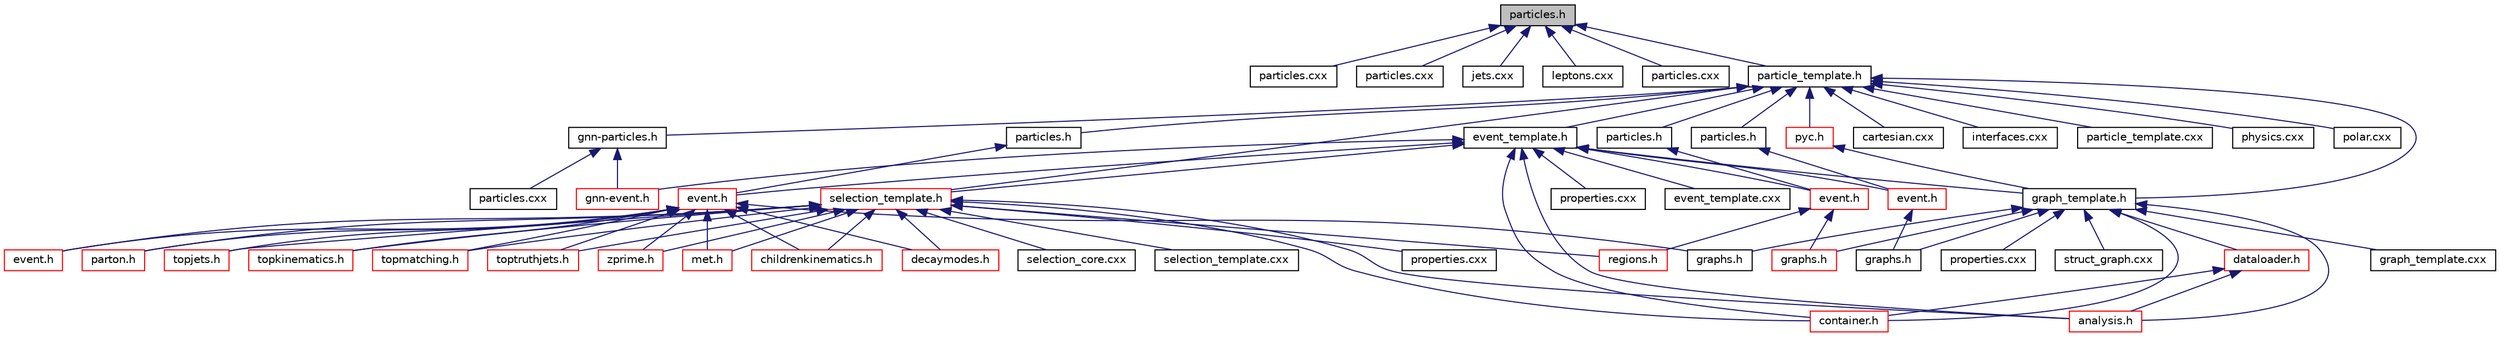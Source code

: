 digraph "particles.h"
{
 // INTERACTIVE_SVG=YES
 // LATEX_PDF_SIZE
  edge [fontname="Helvetica",fontsize="10",labelfontname="Helvetica",labelfontsize="10"];
  node [fontname="Helvetica",fontsize="10",shape=record];
  Node1 [label="particles.h",height=0.2,width=0.4,color="black", fillcolor="grey75", style="filled", fontcolor="black",tooltip=" "];
  Node1 -> Node2 [dir="back",color="midnightblue",fontsize="10",style="solid",fontname="Helvetica"];
  Node2 [label="particles.cxx",height=0.2,width=0.4,color="black", fillcolor="white", style="filled",URL="$bsm__4tops_2cxx_2particles_8cxx.html",tooltip=" "];
  Node1 -> Node3 [dir="back",color="midnightblue",fontsize="10",style="solid",fontname="Helvetica"];
  Node3 [label="particles.cxx",height=0.2,width=0.4,color="black", fillcolor="white", style="filled",URL="$exp__mc20_2cxx_2particles_8cxx.html",tooltip=" "];
  Node1 -> Node4 [dir="back",color="midnightblue",fontsize="10",style="solid",fontname="Helvetica"];
  Node4 [label="jets.cxx",height=0.2,width=0.4,color="black", fillcolor="white", style="filled",URL="$jets_8cxx.html",tooltip=" "];
  Node1 -> Node5 [dir="back",color="midnightblue",fontsize="10",style="solid",fontname="Helvetica"];
  Node5 [label="leptons.cxx",height=0.2,width=0.4,color="black", fillcolor="white", style="filled",URL="$leptons_8cxx.html",tooltip=" "];
  Node1 -> Node6 [dir="back",color="midnightblue",fontsize="10",style="solid",fontname="Helvetica"];
  Node6 [label="particles.cxx",height=0.2,width=0.4,color="black", fillcolor="white", style="filled",URL="$ssml__mc20_2cxx_2particles_8cxx.html",tooltip=" "];
  Node1 -> Node7 [dir="back",color="midnightblue",fontsize="10",style="solid",fontname="Helvetica"];
  Node7 [label="particle_template.h",height=0.2,width=0.4,color="black", fillcolor="white", style="filled",URL="$particle__template_8h.html",tooltip=" "];
  Node7 -> Node8 [dir="back",color="midnightblue",fontsize="10",style="solid",fontname="Helvetica"];
  Node8 [label="particles.h",height=0.2,width=0.4,color="black", fillcolor="white", style="filled",URL="$events_2bsm__4tops_2include_2bsm__4tops_2particles_8h.html",tooltip=" "];
  Node8 -> Node9 [dir="back",color="midnightblue",fontsize="10",style="solid",fontname="Helvetica"];
  Node9 [label="event.h",height=0.2,width=0.4,color="red", fillcolor="white", style="filled",URL="$events_2bsm__4tops_2include_2bsm__4tops_2event_8h.html",tooltip=" "];
  Node9 -> Node10 [dir="back",color="midnightblue",fontsize="10",style="solid",fontname="Helvetica"];
  Node10 [label="graphs.h",height=0.2,width=0.4,color="black", fillcolor="white", style="filled",URL="$bsm__4tops_2include_2bsm__4tops_2graphs_8h.html",tooltip=" "];
  Node9 -> Node11 [dir="back",color="midnightblue",fontsize="10",style="solid",fontname="Helvetica"];
  Node11 [label="met.h",height=0.2,width=0.4,color="red", fillcolor="white", style="filled",URL="$met_8h.html",tooltip=" "];
  Node9 -> Node13 [dir="back",color="midnightblue",fontsize="10",style="solid",fontname="Helvetica"];
  Node13 [label="childrenkinematics.h",height=0.2,width=0.4,color="red", fillcolor="white", style="filled",URL="$childrenkinematics_8h.html",tooltip=" "];
  Node9 -> Node15 [dir="back",color="midnightblue",fontsize="10",style="solid",fontname="Helvetica"];
  Node15 [label="decaymodes.h",height=0.2,width=0.4,color="red", fillcolor="white", style="filled",URL="$decaymodes_8h.html",tooltip=" "];
  Node9 -> Node17 [dir="back",color="midnightblue",fontsize="10",style="solid",fontname="Helvetica"];
  Node17 [label="event.h",height=0.2,width=0.4,color="red", fillcolor="white", style="filled",URL="$selections_2mc16_2event_2event_8h.html",tooltip=" "];
  Node9 -> Node21 [dir="back",color="midnightblue",fontsize="10",style="solid",fontname="Helvetica"];
  Node21 [label="parton.h",height=0.2,width=0.4,color="red", fillcolor="white", style="filled",URL="$parton_8h.html",tooltip=" "];
  Node9 -> Node23 [dir="back",color="midnightblue",fontsize="10",style="solid",fontname="Helvetica"];
  Node23 [label="topjets.h",height=0.2,width=0.4,color="red", fillcolor="white", style="filled",URL="$topjets_8h.html",tooltip=" "];
  Node9 -> Node25 [dir="back",color="midnightblue",fontsize="10",style="solid",fontname="Helvetica"];
  Node25 [label="topkinematics.h",height=0.2,width=0.4,color="red", fillcolor="white", style="filled",URL="$mc16_2topkinematics_2topkinematics_8h.html",tooltip=" "];
  Node9 -> Node27 [dir="back",color="midnightblue",fontsize="10",style="solid",fontname="Helvetica"];
  Node27 [label="topmatching.h",height=0.2,width=0.4,color="red", fillcolor="white", style="filled",URL="$mc16_2topmatching_2topmatching_8h.html",tooltip=" "];
  Node9 -> Node29 [dir="back",color="midnightblue",fontsize="10",style="solid",fontname="Helvetica"];
  Node29 [label="toptruthjets.h",height=0.2,width=0.4,color="red", fillcolor="white", style="filled",URL="$toptruthjets_8h.html",tooltip=" "];
  Node9 -> Node31 [dir="back",color="midnightblue",fontsize="10",style="solid",fontname="Helvetica"];
  Node31 [label="zprime.h",height=0.2,width=0.4,color="red", fillcolor="white", style="filled",URL="$mc16_2zprime_2zprime_8h.html",tooltip=" "];
  Node7 -> Node36 [dir="back",color="midnightblue",fontsize="10",style="solid",fontname="Helvetica"];
  Node36 [label="particles.h",height=0.2,width=0.4,color="black", fillcolor="white", style="filled",URL="$events_2exp__mc20_2include_2exp__mc20_2particles_8h.html",tooltip=" "];
  Node36 -> Node37 [dir="back",color="midnightblue",fontsize="10",style="solid",fontname="Helvetica"];
  Node37 [label="event.h",height=0.2,width=0.4,color="red", fillcolor="white", style="filled",URL="$events_2exp__mc20_2include_2exp__mc20_2event_8h.html",tooltip=" "];
  Node37 -> Node39 [dir="back",color="midnightblue",fontsize="10",style="solid",fontname="Helvetica"];
  Node39 [label="graphs.h",height=0.2,width=0.4,color="black", fillcolor="white", style="filled",URL="$exp__mc20_2include_2exp__mc20_2graphs_8h.html",tooltip=" "];
  Node7 -> Node41 [dir="back",color="midnightblue",fontsize="10",style="solid",fontname="Helvetica"];
  Node41 [label="gnn-particles.h",height=0.2,width=0.4,color="black", fillcolor="white", style="filled",URL="$gnn-particles_8h.html",tooltip=" "];
  Node41 -> Node42 [dir="back",color="midnightblue",fontsize="10",style="solid",fontname="Helvetica"];
  Node42 [label="particles.cxx",height=0.2,width=0.4,color="black", fillcolor="white", style="filled",URL="$gnn_2cxx_2particles_8cxx.html",tooltip=" "];
  Node41 -> Node43 [dir="back",color="midnightblue",fontsize="10",style="solid",fontname="Helvetica"];
  Node43 [label="gnn-event.h",height=0.2,width=0.4,color="red", fillcolor="white", style="filled",URL="$gnn-event_8h.html",tooltip=" "];
  Node7 -> Node47 [dir="back",color="midnightblue",fontsize="10",style="solid",fontname="Helvetica"];
  Node47 [label="particles.h",height=0.2,width=0.4,color="black", fillcolor="white", style="filled",URL="$events_2ssml__mc20_2include_2ssml__mc20_2particles_8h.html",tooltip=" "];
  Node47 -> Node48 [dir="back",color="midnightblue",fontsize="10",style="solid",fontname="Helvetica"];
  Node48 [label="event.h",height=0.2,width=0.4,color="red", fillcolor="white", style="filled",URL="$events_2ssml__mc20_2include_2ssml__mc20_2event_8h.html",tooltip=" "];
  Node48 -> Node49 [dir="back",color="midnightblue",fontsize="10",style="solid",fontname="Helvetica"];
  Node49 [label="graphs.h",height=0.2,width=0.4,color="red", fillcolor="white", style="filled",URL="$ssml__mc20_2include_2ssml__mc20_2graphs_8h.html",tooltip=" "];
  Node48 -> Node53 [dir="back",color="midnightblue",fontsize="10",style="solid",fontname="Helvetica"];
  Node53 [label="regions.h",height=0.2,width=0.4,color="red", fillcolor="white", style="filled",URL="$regions_8h.html",tooltip=" "];
  Node7 -> Node62 [dir="back",color="midnightblue",fontsize="10",style="solid",fontname="Helvetica"];
  Node62 [label="event_template.h",height=0.2,width=0.4,color="black", fillcolor="white", style="filled",URL="$event__template_8h.html",tooltip="Header file for the event_template class."];
  Node62 -> Node9 [dir="back",color="midnightblue",fontsize="10",style="solid",fontname="Helvetica"];
  Node62 -> Node37 [dir="back",color="midnightblue",fontsize="10",style="solid",fontname="Helvetica"];
  Node62 -> Node43 [dir="back",color="midnightblue",fontsize="10",style="solid",fontname="Helvetica"];
  Node62 -> Node48 [dir="back",color="midnightblue",fontsize="10",style="solid",fontname="Helvetica"];
  Node62 -> Node63 [dir="back",color="midnightblue",fontsize="10",style="solid",fontname="Helvetica"];
  Node63 [label="analysis.h",height=0.2,width=0.4,color="red", fillcolor="white", style="filled",URL="$analysis_8h.html",tooltip="Defines the analysis class, the central orchestrator for physics analysis tasks."];
  Node62 -> Node72 [dir="back",color="midnightblue",fontsize="10",style="solid",fontname="Helvetica"];
  Node72 [label="container.h",height=0.2,width=0.4,color="red", fillcolor="white", style="filled",URL="$container_8h.html",tooltip=" "];
  Node62 -> Node77 [dir="back",color="midnightblue",fontsize="10",style="solid",fontname="Helvetica"];
  Node77 [label="event_template.cxx",height=0.2,width=0.4,color="black", fillcolor="white", style="filled",URL="$event__template_8cxx.html",tooltip="Implementation of event_template class methods for physics event data handling."];
  Node62 -> Node78 [dir="back",color="midnightblue",fontsize="10",style="solid",fontname="Helvetica"];
  Node78 [label="properties.cxx",height=0.2,width=0.4,color="black", fillcolor="white", style="filled",URL="$event_2cxx_2properties_8cxx.html",tooltip="Implementation of the event_template class methods."];
  Node62 -> Node79 [dir="back",color="midnightblue",fontsize="10",style="solid",fontname="Helvetica"];
  Node79 [label="graph_template.h",height=0.2,width=0.4,color="black", fillcolor="white", style="filled",URL="$graph__template_8h.html",tooltip=" "];
  Node79 -> Node10 [dir="back",color="midnightblue",fontsize="10",style="solid",fontname="Helvetica"];
  Node79 -> Node39 [dir="back",color="midnightblue",fontsize="10",style="solid",fontname="Helvetica"];
  Node79 -> Node49 [dir="back",color="midnightblue",fontsize="10",style="solid",fontname="Helvetica"];
  Node79 -> Node63 [dir="back",color="midnightblue",fontsize="10",style="solid",fontname="Helvetica"];
  Node79 -> Node72 [dir="back",color="midnightblue",fontsize="10",style="solid",fontname="Helvetica"];
  Node79 -> Node80 [dir="back",color="midnightblue",fontsize="10",style="solid",fontname="Helvetica"];
  Node80 [label="dataloader.h",height=0.2,width=0.4,color="red", fillcolor="white", style="filled",URL="$dataloader_8h.html",tooltip=" "];
  Node80 -> Node63 [dir="back",color="midnightblue",fontsize="10",style="solid",fontname="Helvetica"];
  Node80 -> Node72 [dir="back",color="midnightblue",fontsize="10",style="solid",fontname="Helvetica"];
  Node79 -> Node86 [dir="back",color="midnightblue",fontsize="10",style="solid",fontname="Helvetica"];
  Node86 [label="graph_template.cxx",height=0.2,width=0.4,color="black", fillcolor="white", style="filled",URL="$graph__template_8cxx.html",tooltip=" "];
  Node79 -> Node87 [dir="back",color="midnightblue",fontsize="10",style="solid",fontname="Helvetica"];
  Node87 [label="properties.cxx",height=0.2,width=0.4,color="black", fillcolor="white", style="filled",URL="$graph_2cxx_2properties_8cxx.html",tooltip=" "];
  Node79 -> Node88 [dir="back",color="midnightblue",fontsize="10",style="solid",fontname="Helvetica"];
  Node88 [label="struct_graph.cxx",height=0.2,width=0.4,color="black", fillcolor="white", style="filled",URL="$struct__graph_8cxx.html",tooltip=" "];
  Node62 -> Node89 [dir="back",color="midnightblue",fontsize="10",style="solid",fontname="Helvetica"];
  Node89 [label="selection_template.h",height=0.2,width=0.4,color="red", fillcolor="white", style="filled",URL="$selection__template_8h.html",tooltip=" "];
  Node89 -> Node63 [dir="back",color="midnightblue",fontsize="10",style="solid",fontname="Helvetica"];
  Node89 -> Node72 [dir="back",color="midnightblue",fontsize="10",style="solid",fontname="Helvetica"];
  Node89 -> Node90 [dir="back",color="midnightblue",fontsize="10",style="solid",fontname="Helvetica"];
  Node90 [label="properties.cxx",height=0.2,width=0.4,color="black", fillcolor="white", style="filled",URL="$selection_2cxx_2properties_8cxx.html",tooltip=" "];
  Node89 -> Node91 [dir="back",color="midnightblue",fontsize="10",style="solid",fontname="Helvetica"];
  Node91 [label="selection_core.cxx",height=0.2,width=0.4,color="black", fillcolor="white", style="filled",URL="$selection__core_8cxx.html",tooltip=" "];
  Node89 -> Node92 [dir="back",color="midnightblue",fontsize="10",style="solid",fontname="Helvetica"];
  Node92 [label="selection_template.cxx",height=0.2,width=0.4,color="black", fillcolor="white", style="filled",URL="$selection__template_8cxx.html",tooltip=" "];
  Node89 -> Node53 [dir="back",color="midnightblue",fontsize="10",style="solid",fontname="Helvetica"];
  Node89 -> Node11 [dir="back",color="midnightblue",fontsize="10",style="solid",fontname="Helvetica"];
  Node89 -> Node13 [dir="back",color="midnightblue",fontsize="10",style="solid",fontname="Helvetica"];
  Node89 -> Node15 [dir="back",color="midnightblue",fontsize="10",style="solid",fontname="Helvetica"];
  Node89 -> Node17 [dir="back",color="midnightblue",fontsize="10",style="solid",fontname="Helvetica"];
  Node89 -> Node21 [dir="back",color="midnightblue",fontsize="10",style="solid",fontname="Helvetica"];
  Node89 -> Node23 [dir="back",color="midnightblue",fontsize="10",style="solid",fontname="Helvetica"];
  Node89 -> Node25 [dir="back",color="midnightblue",fontsize="10",style="solid",fontname="Helvetica"];
  Node89 -> Node27 [dir="back",color="midnightblue",fontsize="10",style="solid",fontname="Helvetica"];
  Node89 -> Node29 [dir="back",color="midnightblue",fontsize="10",style="solid",fontname="Helvetica"];
  Node89 -> Node31 [dir="back",color="midnightblue",fontsize="10",style="solid",fontname="Helvetica"];
  Node7 -> Node79 [dir="back",color="midnightblue",fontsize="10",style="solid",fontname="Helvetica"];
  Node7 -> Node98 [dir="back",color="midnightblue",fontsize="10",style="solid",fontname="Helvetica"];
  Node98 [label="cartesian.cxx",height=0.2,width=0.4,color="black", fillcolor="white", style="filled",URL="$cartesian_8cxx.html",tooltip=" "];
  Node7 -> Node99 [dir="back",color="midnightblue",fontsize="10",style="solid",fontname="Helvetica"];
  Node99 [label="interfaces.cxx",height=0.2,width=0.4,color="black", fillcolor="white", style="filled",URL="$interfaces_8cxx.html",tooltip=" "];
  Node7 -> Node100 [dir="back",color="midnightblue",fontsize="10",style="solid",fontname="Helvetica"];
  Node100 [label="particle_template.cxx",height=0.2,width=0.4,color="black", fillcolor="white", style="filled",URL="$particle__template_8cxx.html",tooltip=" "];
  Node7 -> Node101 [dir="back",color="midnightblue",fontsize="10",style="solid",fontname="Helvetica"];
  Node101 [label="physics.cxx",height=0.2,width=0.4,color="black", fillcolor="white", style="filled",URL="$modules_2particle_2cxx_2physics_8cxx.html",tooltip=" "];
  Node7 -> Node102 [dir="back",color="midnightblue",fontsize="10",style="solid",fontname="Helvetica"];
  Node102 [label="polar.cxx",height=0.2,width=0.4,color="black", fillcolor="white", style="filled",URL="$polar_8cxx.html",tooltip=" "];
  Node7 -> Node89 [dir="back",color="midnightblue",fontsize="10",style="solid",fontname="Helvetica"];
  Node7 -> Node103 [dir="back",color="midnightblue",fontsize="10",style="solid",fontname="Helvetica"];
  Node103 [label="pyc.h",height=0.2,width=0.4,color="red", fillcolor="white", style="filled",URL="$pyc_8h.html",tooltip=" "];
  Node103 -> Node79 [dir="back",color="midnightblue",fontsize="10",style="solid",fontname="Helvetica"];
}
